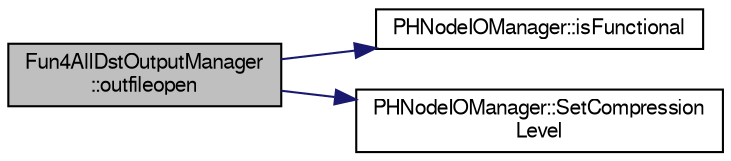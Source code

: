digraph "Fun4AllDstOutputManager::outfileopen"
{
  bgcolor="transparent";
  edge [fontname="FreeSans",fontsize="10",labelfontname="FreeSans",labelfontsize="10"];
  node [fontname="FreeSans",fontsize="10",shape=record];
  rankdir="LR";
  Node1 [label="Fun4AllDstOutputManager\l::outfileopen",height=0.2,width=0.4,color="black", fillcolor="grey75", style="filled" fontcolor="black"];
  Node1 -> Node2 [color="midnightblue",fontsize="10",style="solid",fontname="FreeSans"];
  Node2 [label="PHNodeIOManager::isFunctional",height=0.2,width=0.4,color="black",URL="$d7/d4d/classPHNodeIOManager.html#a7fcd787c0049e4476b2534299b801b47"];
  Node1 -> Node3 [color="midnightblue",fontsize="10",style="solid",fontname="FreeSans"];
  Node3 [label="PHNodeIOManager::SetCompression\lLevel",height=0.2,width=0.4,color="black",URL="$d7/d4d/classPHNodeIOManager.html#a3a09bb7a12ddd71a5cfb06bcbd679540"];
}
